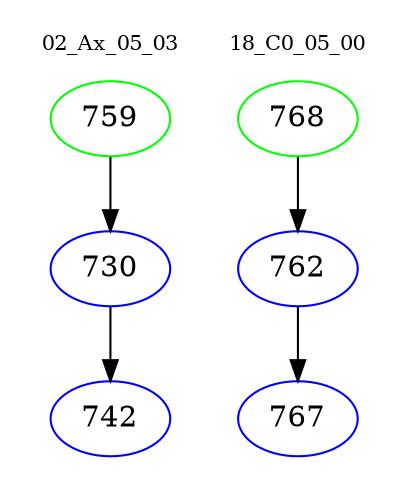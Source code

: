 digraph{
subgraph cluster_0 {
color = white
label = "02_Ax_05_03";
fontsize=10;
T0_759 [label="759", color="green"]
T0_759 -> T0_730 [color="black"]
T0_730 [label="730", color="blue"]
T0_730 -> T0_742 [color="black"]
T0_742 [label="742", color="blue"]
}
subgraph cluster_1 {
color = white
label = "18_C0_05_00";
fontsize=10;
T1_768 [label="768", color="green"]
T1_768 -> T1_762 [color="black"]
T1_762 [label="762", color="blue"]
T1_762 -> T1_767 [color="black"]
T1_767 [label="767", color="blue"]
}
}
